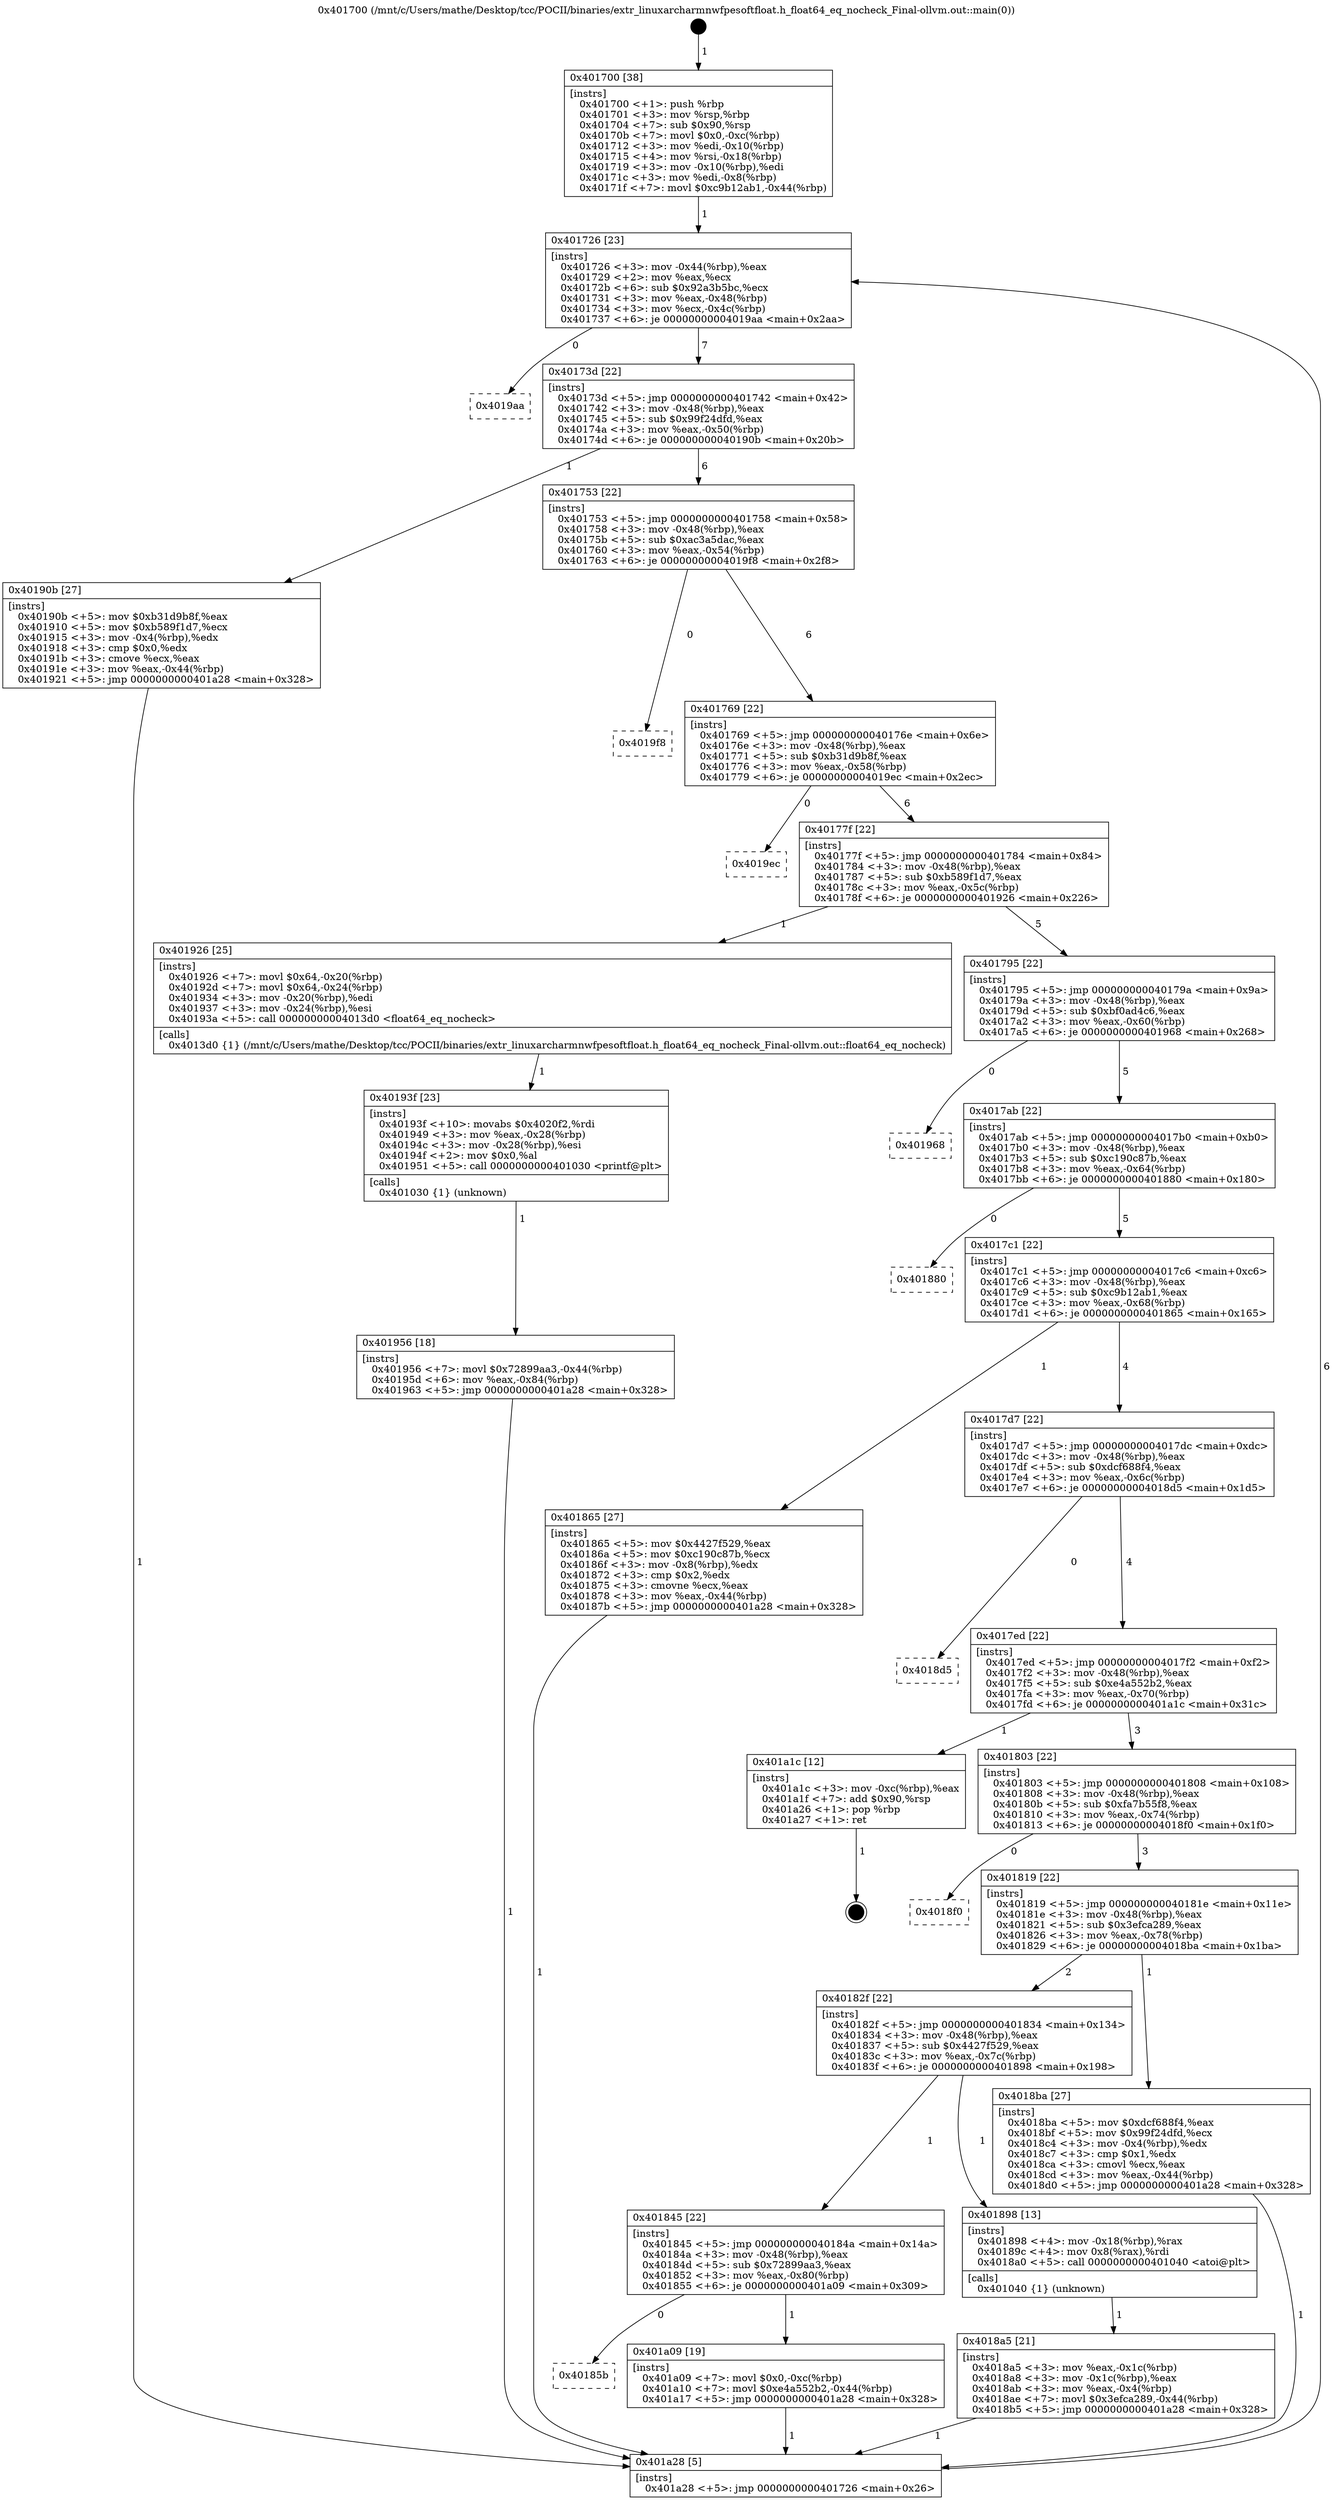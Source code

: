 digraph "0x401700" {
  label = "0x401700 (/mnt/c/Users/mathe/Desktop/tcc/POCII/binaries/extr_linuxarcharmnwfpesoftfloat.h_float64_eq_nocheck_Final-ollvm.out::main(0))"
  labelloc = "t"
  node[shape=record]

  Entry [label="",width=0.3,height=0.3,shape=circle,fillcolor=black,style=filled]
  "0x401726" [label="{
     0x401726 [23]\l
     | [instrs]\l
     &nbsp;&nbsp;0x401726 \<+3\>: mov -0x44(%rbp),%eax\l
     &nbsp;&nbsp;0x401729 \<+2\>: mov %eax,%ecx\l
     &nbsp;&nbsp;0x40172b \<+6\>: sub $0x92a3b5bc,%ecx\l
     &nbsp;&nbsp;0x401731 \<+3\>: mov %eax,-0x48(%rbp)\l
     &nbsp;&nbsp;0x401734 \<+3\>: mov %ecx,-0x4c(%rbp)\l
     &nbsp;&nbsp;0x401737 \<+6\>: je 00000000004019aa \<main+0x2aa\>\l
  }"]
  "0x4019aa" [label="{
     0x4019aa\l
  }", style=dashed]
  "0x40173d" [label="{
     0x40173d [22]\l
     | [instrs]\l
     &nbsp;&nbsp;0x40173d \<+5\>: jmp 0000000000401742 \<main+0x42\>\l
     &nbsp;&nbsp;0x401742 \<+3\>: mov -0x48(%rbp),%eax\l
     &nbsp;&nbsp;0x401745 \<+5\>: sub $0x99f24dfd,%eax\l
     &nbsp;&nbsp;0x40174a \<+3\>: mov %eax,-0x50(%rbp)\l
     &nbsp;&nbsp;0x40174d \<+6\>: je 000000000040190b \<main+0x20b\>\l
  }"]
  Exit [label="",width=0.3,height=0.3,shape=circle,fillcolor=black,style=filled,peripheries=2]
  "0x40190b" [label="{
     0x40190b [27]\l
     | [instrs]\l
     &nbsp;&nbsp;0x40190b \<+5\>: mov $0xb31d9b8f,%eax\l
     &nbsp;&nbsp;0x401910 \<+5\>: mov $0xb589f1d7,%ecx\l
     &nbsp;&nbsp;0x401915 \<+3\>: mov -0x4(%rbp),%edx\l
     &nbsp;&nbsp;0x401918 \<+3\>: cmp $0x0,%edx\l
     &nbsp;&nbsp;0x40191b \<+3\>: cmove %ecx,%eax\l
     &nbsp;&nbsp;0x40191e \<+3\>: mov %eax,-0x44(%rbp)\l
     &nbsp;&nbsp;0x401921 \<+5\>: jmp 0000000000401a28 \<main+0x328\>\l
  }"]
  "0x401753" [label="{
     0x401753 [22]\l
     | [instrs]\l
     &nbsp;&nbsp;0x401753 \<+5\>: jmp 0000000000401758 \<main+0x58\>\l
     &nbsp;&nbsp;0x401758 \<+3\>: mov -0x48(%rbp),%eax\l
     &nbsp;&nbsp;0x40175b \<+5\>: sub $0xac3a5dac,%eax\l
     &nbsp;&nbsp;0x401760 \<+3\>: mov %eax,-0x54(%rbp)\l
     &nbsp;&nbsp;0x401763 \<+6\>: je 00000000004019f8 \<main+0x2f8\>\l
  }"]
  "0x40185b" [label="{
     0x40185b\l
  }", style=dashed]
  "0x4019f8" [label="{
     0x4019f8\l
  }", style=dashed]
  "0x401769" [label="{
     0x401769 [22]\l
     | [instrs]\l
     &nbsp;&nbsp;0x401769 \<+5\>: jmp 000000000040176e \<main+0x6e\>\l
     &nbsp;&nbsp;0x40176e \<+3\>: mov -0x48(%rbp),%eax\l
     &nbsp;&nbsp;0x401771 \<+5\>: sub $0xb31d9b8f,%eax\l
     &nbsp;&nbsp;0x401776 \<+3\>: mov %eax,-0x58(%rbp)\l
     &nbsp;&nbsp;0x401779 \<+6\>: je 00000000004019ec \<main+0x2ec\>\l
  }"]
  "0x401a09" [label="{
     0x401a09 [19]\l
     | [instrs]\l
     &nbsp;&nbsp;0x401a09 \<+7\>: movl $0x0,-0xc(%rbp)\l
     &nbsp;&nbsp;0x401a10 \<+7\>: movl $0xe4a552b2,-0x44(%rbp)\l
     &nbsp;&nbsp;0x401a17 \<+5\>: jmp 0000000000401a28 \<main+0x328\>\l
  }"]
  "0x4019ec" [label="{
     0x4019ec\l
  }", style=dashed]
  "0x40177f" [label="{
     0x40177f [22]\l
     | [instrs]\l
     &nbsp;&nbsp;0x40177f \<+5\>: jmp 0000000000401784 \<main+0x84\>\l
     &nbsp;&nbsp;0x401784 \<+3\>: mov -0x48(%rbp),%eax\l
     &nbsp;&nbsp;0x401787 \<+5\>: sub $0xb589f1d7,%eax\l
     &nbsp;&nbsp;0x40178c \<+3\>: mov %eax,-0x5c(%rbp)\l
     &nbsp;&nbsp;0x40178f \<+6\>: je 0000000000401926 \<main+0x226\>\l
  }"]
  "0x401956" [label="{
     0x401956 [18]\l
     | [instrs]\l
     &nbsp;&nbsp;0x401956 \<+7\>: movl $0x72899aa3,-0x44(%rbp)\l
     &nbsp;&nbsp;0x40195d \<+6\>: mov %eax,-0x84(%rbp)\l
     &nbsp;&nbsp;0x401963 \<+5\>: jmp 0000000000401a28 \<main+0x328\>\l
  }"]
  "0x401926" [label="{
     0x401926 [25]\l
     | [instrs]\l
     &nbsp;&nbsp;0x401926 \<+7\>: movl $0x64,-0x20(%rbp)\l
     &nbsp;&nbsp;0x40192d \<+7\>: movl $0x64,-0x24(%rbp)\l
     &nbsp;&nbsp;0x401934 \<+3\>: mov -0x20(%rbp),%edi\l
     &nbsp;&nbsp;0x401937 \<+3\>: mov -0x24(%rbp),%esi\l
     &nbsp;&nbsp;0x40193a \<+5\>: call 00000000004013d0 \<float64_eq_nocheck\>\l
     | [calls]\l
     &nbsp;&nbsp;0x4013d0 \{1\} (/mnt/c/Users/mathe/Desktop/tcc/POCII/binaries/extr_linuxarcharmnwfpesoftfloat.h_float64_eq_nocheck_Final-ollvm.out::float64_eq_nocheck)\l
  }"]
  "0x401795" [label="{
     0x401795 [22]\l
     | [instrs]\l
     &nbsp;&nbsp;0x401795 \<+5\>: jmp 000000000040179a \<main+0x9a\>\l
     &nbsp;&nbsp;0x40179a \<+3\>: mov -0x48(%rbp),%eax\l
     &nbsp;&nbsp;0x40179d \<+5\>: sub $0xbf0ad4c6,%eax\l
     &nbsp;&nbsp;0x4017a2 \<+3\>: mov %eax,-0x60(%rbp)\l
     &nbsp;&nbsp;0x4017a5 \<+6\>: je 0000000000401968 \<main+0x268\>\l
  }"]
  "0x40193f" [label="{
     0x40193f [23]\l
     | [instrs]\l
     &nbsp;&nbsp;0x40193f \<+10\>: movabs $0x4020f2,%rdi\l
     &nbsp;&nbsp;0x401949 \<+3\>: mov %eax,-0x28(%rbp)\l
     &nbsp;&nbsp;0x40194c \<+3\>: mov -0x28(%rbp),%esi\l
     &nbsp;&nbsp;0x40194f \<+2\>: mov $0x0,%al\l
     &nbsp;&nbsp;0x401951 \<+5\>: call 0000000000401030 \<printf@plt\>\l
     | [calls]\l
     &nbsp;&nbsp;0x401030 \{1\} (unknown)\l
  }"]
  "0x401968" [label="{
     0x401968\l
  }", style=dashed]
  "0x4017ab" [label="{
     0x4017ab [22]\l
     | [instrs]\l
     &nbsp;&nbsp;0x4017ab \<+5\>: jmp 00000000004017b0 \<main+0xb0\>\l
     &nbsp;&nbsp;0x4017b0 \<+3\>: mov -0x48(%rbp),%eax\l
     &nbsp;&nbsp;0x4017b3 \<+5\>: sub $0xc190c87b,%eax\l
     &nbsp;&nbsp;0x4017b8 \<+3\>: mov %eax,-0x64(%rbp)\l
     &nbsp;&nbsp;0x4017bb \<+6\>: je 0000000000401880 \<main+0x180\>\l
  }"]
  "0x4018a5" [label="{
     0x4018a5 [21]\l
     | [instrs]\l
     &nbsp;&nbsp;0x4018a5 \<+3\>: mov %eax,-0x1c(%rbp)\l
     &nbsp;&nbsp;0x4018a8 \<+3\>: mov -0x1c(%rbp),%eax\l
     &nbsp;&nbsp;0x4018ab \<+3\>: mov %eax,-0x4(%rbp)\l
     &nbsp;&nbsp;0x4018ae \<+7\>: movl $0x3efca289,-0x44(%rbp)\l
     &nbsp;&nbsp;0x4018b5 \<+5\>: jmp 0000000000401a28 \<main+0x328\>\l
  }"]
  "0x401880" [label="{
     0x401880\l
  }", style=dashed]
  "0x4017c1" [label="{
     0x4017c1 [22]\l
     | [instrs]\l
     &nbsp;&nbsp;0x4017c1 \<+5\>: jmp 00000000004017c6 \<main+0xc6\>\l
     &nbsp;&nbsp;0x4017c6 \<+3\>: mov -0x48(%rbp),%eax\l
     &nbsp;&nbsp;0x4017c9 \<+5\>: sub $0xc9b12ab1,%eax\l
     &nbsp;&nbsp;0x4017ce \<+3\>: mov %eax,-0x68(%rbp)\l
     &nbsp;&nbsp;0x4017d1 \<+6\>: je 0000000000401865 \<main+0x165\>\l
  }"]
  "0x401845" [label="{
     0x401845 [22]\l
     | [instrs]\l
     &nbsp;&nbsp;0x401845 \<+5\>: jmp 000000000040184a \<main+0x14a\>\l
     &nbsp;&nbsp;0x40184a \<+3\>: mov -0x48(%rbp),%eax\l
     &nbsp;&nbsp;0x40184d \<+5\>: sub $0x72899aa3,%eax\l
     &nbsp;&nbsp;0x401852 \<+3\>: mov %eax,-0x80(%rbp)\l
     &nbsp;&nbsp;0x401855 \<+6\>: je 0000000000401a09 \<main+0x309\>\l
  }"]
  "0x401865" [label="{
     0x401865 [27]\l
     | [instrs]\l
     &nbsp;&nbsp;0x401865 \<+5\>: mov $0x4427f529,%eax\l
     &nbsp;&nbsp;0x40186a \<+5\>: mov $0xc190c87b,%ecx\l
     &nbsp;&nbsp;0x40186f \<+3\>: mov -0x8(%rbp),%edx\l
     &nbsp;&nbsp;0x401872 \<+3\>: cmp $0x2,%edx\l
     &nbsp;&nbsp;0x401875 \<+3\>: cmovne %ecx,%eax\l
     &nbsp;&nbsp;0x401878 \<+3\>: mov %eax,-0x44(%rbp)\l
     &nbsp;&nbsp;0x40187b \<+5\>: jmp 0000000000401a28 \<main+0x328\>\l
  }"]
  "0x4017d7" [label="{
     0x4017d7 [22]\l
     | [instrs]\l
     &nbsp;&nbsp;0x4017d7 \<+5\>: jmp 00000000004017dc \<main+0xdc\>\l
     &nbsp;&nbsp;0x4017dc \<+3\>: mov -0x48(%rbp),%eax\l
     &nbsp;&nbsp;0x4017df \<+5\>: sub $0xdcf688f4,%eax\l
     &nbsp;&nbsp;0x4017e4 \<+3\>: mov %eax,-0x6c(%rbp)\l
     &nbsp;&nbsp;0x4017e7 \<+6\>: je 00000000004018d5 \<main+0x1d5\>\l
  }"]
  "0x401a28" [label="{
     0x401a28 [5]\l
     | [instrs]\l
     &nbsp;&nbsp;0x401a28 \<+5\>: jmp 0000000000401726 \<main+0x26\>\l
  }"]
  "0x401700" [label="{
     0x401700 [38]\l
     | [instrs]\l
     &nbsp;&nbsp;0x401700 \<+1\>: push %rbp\l
     &nbsp;&nbsp;0x401701 \<+3\>: mov %rsp,%rbp\l
     &nbsp;&nbsp;0x401704 \<+7\>: sub $0x90,%rsp\l
     &nbsp;&nbsp;0x40170b \<+7\>: movl $0x0,-0xc(%rbp)\l
     &nbsp;&nbsp;0x401712 \<+3\>: mov %edi,-0x10(%rbp)\l
     &nbsp;&nbsp;0x401715 \<+4\>: mov %rsi,-0x18(%rbp)\l
     &nbsp;&nbsp;0x401719 \<+3\>: mov -0x10(%rbp),%edi\l
     &nbsp;&nbsp;0x40171c \<+3\>: mov %edi,-0x8(%rbp)\l
     &nbsp;&nbsp;0x40171f \<+7\>: movl $0xc9b12ab1,-0x44(%rbp)\l
  }"]
  "0x401898" [label="{
     0x401898 [13]\l
     | [instrs]\l
     &nbsp;&nbsp;0x401898 \<+4\>: mov -0x18(%rbp),%rax\l
     &nbsp;&nbsp;0x40189c \<+4\>: mov 0x8(%rax),%rdi\l
     &nbsp;&nbsp;0x4018a0 \<+5\>: call 0000000000401040 \<atoi@plt\>\l
     | [calls]\l
     &nbsp;&nbsp;0x401040 \{1\} (unknown)\l
  }"]
  "0x4018d5" [label="{
     0x4018d5\l
  }", style=dashed]
  "0x4017ed" [label="{
     0x4017ed [22]\l
     | [instrs]\l
     &nbsp;&nbsp;0x4017ed \<+5\>: jmp 00000000004017f2 \<main+0xf2\>\l
     &nbsp;&nbsp;0x4017f2 \<+3\>: mov -0x48(%rbp),%eax\l
     &nbsp;&nbsp;0x4017f5 \<+5\>: sub $0xe4a552b2,%eax\l
     &nbsp;&nbsp;0x4017fa \<+3\>: mov %eax,-0x70(%rbp)\l
     &nbsp;&nbsp;0x4017fd \<+6\>: je 0000000000401a1c \<main+0x31c\>\l
  }"]
  "0x40182f" [label="{
     0x40182f [22]\l
     | [instrs]\l
     &nbsp;&nbsp;0x40182f \<+5\>: jmp 0000000000401834 \<main+0x134\>\l
     &nbsp;&nbsp;0x401834 \<+3\>: mov -0x48(%rbp),%eax\l
     &nbsp;&nbsp;0x401837 \<+5\>: sub $0x4427f529,%eax\l
     &nbsp;&nbsp;0x40183c \<+3\>: mov %eax,-0x7c(%rbp)\l
     &nbsp;&nbsp;0x40183f \<+6\>: je 0000000000401898 \<main+0x198\>\l
  }"]
  "0x401a1c" [label="{
     0x401a1c [12]\l
     | [instrs]\l
     &nbsp;&nbsp;0x401a1c \<+3\>: mov -0xc(%rbp),%eax\l
     &nbsp;&nbsp;0x401a1f \<+7\>: add $0x90,%rsp\l
     &nbsp;&nbsp;0x401a26 \<+1\>: pop %rbp\l
     &nbsp;&nbsp;0x401a27 \<+1\>: ret\l
  }"]
  "0x401803" [label="{
     0x401803 [22]\l
     | [instrs]\l
     &nbsp;&nbsp;0x401803 \<+5\>: jmp 0000000000401808 \<main+0x108\>\l
     &nbsp;&nbsp;0x401808 \<+3\>: mov -0x48(%rbp),%eax\l
     &nbsp;&nbsp;0x40180b \<+5\>: sub $0xfa7b55f8,%eax\l
     &nbsp;&nbsp;0x401810 \<+3\>: mov %eax,-0x74(%rbp)\l
     &nbsp;&nbsp;0x401813 \<+6\>: je 00000000004018f0 \<main+0x1f0\>\l
  }"]
  "0x4018ba" [label="{
     0x4018ba [27]\l
     | [instrs]\l
     &nbsp;&nbsp;0x4018ba \<+5\>: mov $0xdcf688f4,%eax\l
     &nbsp;&nbsp;0x4018bf \<+5\>: mov $0x99f24dfd,%ecx\l
     &nbsp;&nbsp;0x4018c4 \<+3\>: mov -0x4(%rbp),%edx\l
     &nbsp;&nbsp;0x4018c7 \<+3\>: cmp $0x1,%edx\l
     &nbsp;&nbsp;0x4018ca \<+3\>: cmovl %ecx,%eax\l
     &nbsp;&nbsp;0x4018cd \<+3\>: mov %eax,-0x44(%rbp)\l
     &nbsp;&nbsp;0x4018d0 \<+5\>: jmp 0000000000401a28 \<main+0x328\>\l
  }"]
  "0x4018f0" [label="{
     0x4018f0\l
  }", style=dashed]
  "0x401819" [label="{
     0x401819 [22]\l
     | [instrs]\l
     &nbsp;&nbsp;0x401819 \<+5\>: jmp 000000000040181e \<main+0x11e\>\l
     &nbsp;&nbsp;0x40181e \<+3\>: mov -0x48(%rbp),%eax\l
     &nbsp;&nbsp;0x401821 \<+5\>: sub $0x3efca289,%eax\l
     &nbsp;&nbsp;0x401826 \<+3\>: mov %eax,-0x78(%rbp)\l
     &nbsp;&nbsp;0x401829 \<+6\>: je 00000000004018ba \<main+0x1ba\>\l
  }"]
  Entry -> "0x401700" [label=" 1"]
  "0x401726" -> "0x4019aa" [label=" 0"]
  "0x401726" -> "0x40173d" [label=" 7"]
  "0x401a1c" -> Exit [label=" 1"]
  "0x40173d" -> "0x40190b" [label=" 1"]
  "0x40173d" -> "0x401753" [label=" 6"]
  "0x401a09" -> "0x401a28" [label=" 1"]
  "0x401753" -> "0x4019f8" [label=" 0"]
  "0x401753" -> "0x401769" [label=" 6"]
  "0x401845" -> "0x40185b" [label=" 0"]
  "0x401769" -> "0x4019ec" [label=" 0"]
  "0x401769" -> "0x40177f" [label=" 6"]
  "0x401845" -> "0x401a09" [label=" 1"]
  "0x40177f" -> "0x401926" [label=" 1"]
  "0x40177f" -> "0x401795" [label=" 5"]
  "0x401956" -> "0x401a28" [label=" 1"]
  "0x401795" -> "0x401968" [label=" 0"]
  "0x401795" -> "0x4017ab" [label=" 5"]
  "0x40193f" -> "0x401956" [label=" 1"]
  "0x4017ab" -> "0x401880" [label=" 0"]
  "0x4017ab" -> "0x4017c1" [label=" 5"]
  "0x401926" -> "0x40193f" [label=" 1"]
  "0x4017c1" -> "0x401865" [label=" 1"]
  "0x4017c1" -> "0x4017d7" [label=" 4"]
  "0x401865" -> "0x401a28" [label=" 1"]
  "0x401700" -> "0x401726" [label=" 1"]
  "0x401a28" -> "0x401726" [label=" 6"]
  "0x40190b" -> "0x401a28" [label=" 1"]
  "0x4017d7" -> "0x4018d5" [label=" 0"]
  "0x4017d7" -> "0x4017ed" [label=" 4"]
  "0x4018ba" -> "0x401a28" [label=" 1"]
  "0x4017ed" -> "0x401a1c" [label=" 1"]
  "0x4017ed" -> "0x401803" [label=" 3"]
  "0x401898" -> "0x4018a5" [label=" 1"]
  "0x401803" -> "0x4018f0" [label=" 0"]
  "0x401803" -> "0x401819" [label=" 3"]
  "0x40182f" -> "0x401845" [label=" 1"]
  "0x401819" -> "0x4018ba" [label=" 1"]
  "0x401819" -> "0x40182f" [label=" 2"]
  "0x4018a5" -> "0x401a28" [label=" 1"]
  "0x40182f" -> "0x401898" [label=" 1"]
}
